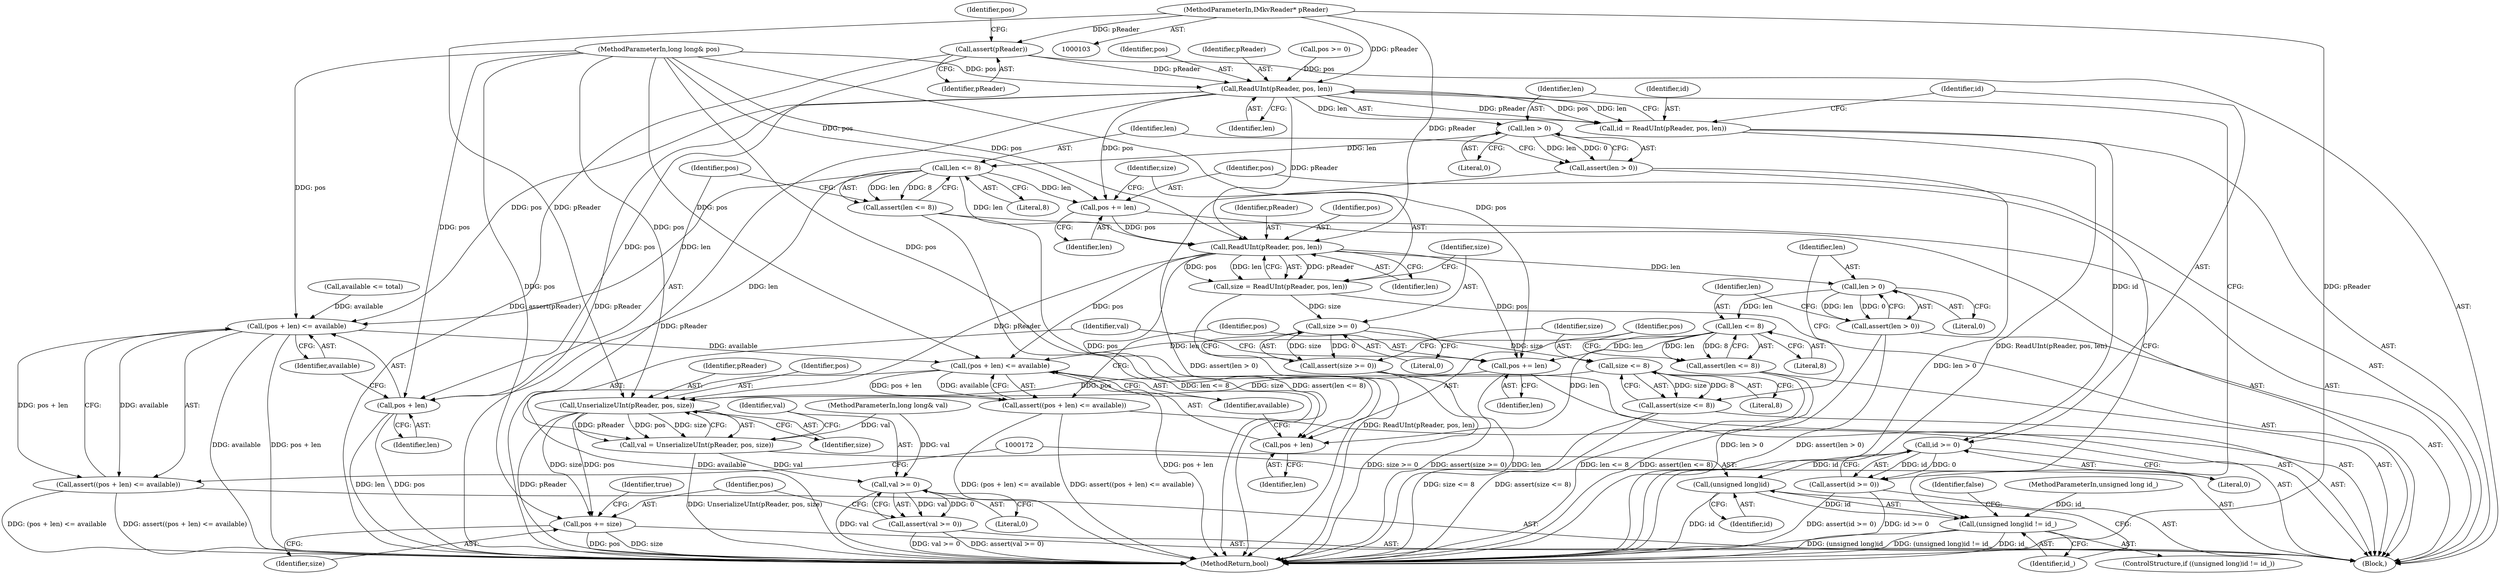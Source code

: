digraph "1_Android_04839626ed859623901ebd3a5fd483982186b59d_160@API" {
"1000109" [label="(Call,assert(pReader))"];
"1000104" [label="(MethodParameterIn,IMkvReader* pReader)"];
"1000147" [label="(Call,ReadUInt(pReader, pos, len))"];
"1000145" [label="(Call,id = ReadUInt(pReader, pos, len))"];
"1000152" [label="(Call,id >= 0)"];
"1000151" [label="(Call,assert(id >= 0))"];
"1000171" [label="(Call,(unsigned long)id)"];
"1000170" [label="(Call,(unsigned long)id != id_)"];
"1000156" [label="(Call,len > 0)"];
"1000155" [label="(Call,assert(len > 0))"];
"1000160" [label="(Call,len <= 8)"];
"1000159" [label="(Call,assert(len <= 8))"];
"1000164" [label="(Call,(pos + len) <= available)"];
"1000163" [label="(Call,assert((pos + len) <= available))"];
"1000204" [label="(Call,(pos + len) <= available)"];
"1000203" [label="(Call,assert((pos + len) <= available))"];
"1000165" [label="(Call,pos + len)"];
"1000177" [label="(Call,pos += len)"];
"1000183" [label="(Call,ReadUInt(pReader, pos, len))"];
"1000181" [label="(Call,size = ReadUInt(pReader, pos, len))"];
"1000188" [label="(Call,size >= 0)"];
"1000187" [label="(Call,assert(size >= 0))"];
"1000192" [label="(Call,size <= 8)"];
"1000191" [label="(Call,assert(size <= 8))"];
"1000214" [label="(Call,UnserializeUInt(pReader, pos, size))"];
"1000212" [label="(Call,val = UnserializeUInt(pReader, pos, size))"];
"1000219" [label="(Call,val >= 0)"];
"1000218" [label="(Call,assert(val >= 0))"];
"1000222" [label="(Call,pos += size)"];
"1000196" [label="(Call,len > 0)"];
"1000195" [label="(Call,assert(len > 0))"];
"1000200" [label="(Call,len <= 8)"];
"1000199" [label="(Call,assert(len <= 8))"];
"1000205" [label="(Call,pos + len)"];
"1000209" [label="(Call,pos += len)"];
"1000177" [label="(Call,pos += len)"];
"1000112" [label="(Call,pos >= 0)"];
"1000170" [label="(Call,(unsigned long)id != id_)"];
"1000200" [label="(Call,len <= 8)"];
"1000222" [label="(Call,pos += size)"];
"1000152" [label="(Call,id >= 0)"];
"1000147" [label="(Call,ReadUInt(pReader, pos, len))"];
"1000207" [label="(Identifier,len)"];
"1000108" [label="(Block,)"];
"1000210" [label="(Identifier,pos)"];
"1000171" [label="(Call,(unsigned long)id)"];
"1000178" [label="(Identifier,pos)"];
"1000199" [label="(Call,assert(len <= 8))"];
"1000212" [label="(Call,val = UnserializeUInt(pReader, pos, size))"];
"1000149" [label="(Identifier,pos)"];
"1000188" [label="(Call,size >= 0)"];
"1000157" [label="(Identifier,len)"];
"1000161" [label="(Identifier,len)"];
"1000134" [label="(Call,available <= total)"];
"1000146" [label="(Identifier,id)"];
"1000219" [label="(Call,val >= 0)"];
"1000176" [label="(Identifier,false)"];
"1000195" [label="(Call,assert(len > 0))"];
"1000179" [label="(Identifier,len)"];
"1000227" [label="(MethodReturn,bool)"];
"1000173" [label="(Identifier,id)"];
"1000107" [label="(MethodParameterIn,long long& val)"];
"1000205" [label="(Call,pos + len)"];
"1000203" [label="(Call,assert((pos + len) <= available))"];
"1000226" [label="(Identifier,true)"];
"1000190" [label="(Literal,0)"];
"1000162" [label="(Literal,8)"];
"1000202" [label="(Literal,8)"];
"1000216" [label="(Identifier,pos)"];
"1000184" [label="(Identifier,pReader)"];
"1000191" [label="(Call,assert(size <= 8))"];
"1000106" [label="(MethodParameterIn,unsigned long id_)"];
"1000183" [label="(Call,ReadUInt(pReader, pos, len))"];
"1000174" [label="(Identifier,id_)"];
"1000148" [label="(Identifier,pReader)"];
"1000192" [label="(Call,size <= 8)"];
"1000213" [label="(Identifier,val)"];
"1000158" [label="(Literal,0)"];
"1000198" [label="(Literal,0)"];
"1000208" [label="(Identifier,available)"];
"1000154" [label="(Literal,0)"];
"1000186" [label="(Identifier,len)"];
"1000109" [label="(Call,assert(pReader))"];
"1000110" [label="(Identifier,pReader)"];
"1000193" [label="(Identifier,size)"];
"1000215" [label="(Identifier,pReader)"];
"1000167" [label="(Identifier,len)"];
"1000153" [label="(Identifier,id)"];
"1000217" [label="(Identifier,size)"];
"1000185" [label="(Identifier,pos)"];
"1000155" [label="(Call,assert(len > 0))"];
"1000204" [label="(Call,(pos + len) <= available)"];
"1000220" [label="(Identifier,val)"];
"1000201" [label="(Identifier,len)"];
"1000189" [label="(Identifier,size)"];
"1000168" [label="(Identifier,available)"];
"1000182" [label="(Identifier,size)"];
"1000165" [label="(Call,pos + len)"];
"1000197" [label="(Identifier,len)"];
"1000164" [label="(Call,(pos + len) <= available)"];
"1000223" [label="(Identifier,pos)"];
"1000169" [label="(ControlStructure,if ((unsigned long)id != id_))"];
"1000113" [label="(Identifier,pos)"];
"1000145" [label="(Call,id = ReadUInt(pReader, pos, len))"];
"1000194" [label="(Literal,8)"];
"1000214" [label="(Call,UnserializeUInt(pReader, pos, size))"];
"1000166" [label="(Identifier,pos)"];
"1000218" [label="(Call,assert(val >= 0))"];
"1000206" [label="(Identifier,pos)"];
"1000160" [label="(Call,len <= 8)"];
"1000187" [label="(Call,assert(size >= 0))"];
"1000224" [label="(Identifier,size)"];
"1000221" [label="(Literal,0)"];
"1000209" [label="(Call,pos += len)"];
"1000151" [label="(Call,assert(id >= 0))"];
"1000181" [label="(Call,size = ReadUInt(pReader, pos, len))"];
"1000150" [label="(Identifier,len)"];
"1000105" [label="(MethodParameterIn,long long& pos)"];
"1000104" [label="(MethodParameterIn,IMkvReader* pReader)"];
"1000156" [label="(Call,len > 0)"];
"1000196" [label="(Call,len > 0)"];
"1000159" [label="(Call,assert(len <= 8))"];
"1000211" [label="(Identifier,len)"];
"1000163" [label="(Call,assert((pos + len) <= available))"];
"1000109" -> "1000108"  [label="AST: "];
"1000109" -> "1000110"  [label="CFG: "];
"1000110" -> "1000109"  [label="AST: "];
"1000113" -> "1000109"  [label="CFG: "];
"1000109" -> "1000227"  [label="DDG: pReader"];
"1000109" -> "1000227"  [label="DDG: assert(pReader)"];
"1000104" -> "1000109"  [label="DDG: pReader"];
"1000109" -> "1000147"  [label="DDG: pReader"];
"1000104" -> "1000103"  [label="AST: "];
"1000104" -> "1000227"  [label="DDG: pReader"];
"1000104" -> "1000147"  [label="DDG: pReader"];
"1000104" -> "1000183"  [label="DDG: pReader"];
"1000104" -> "1000214"  [label="DDG: pReader"];
"1000147" -> "1000145"  [label="AST: "];
"1000147" -> "1000150"  [label="CFG: "];
"1000148" -> "1000147"  [label="AST: "];
"1000149" -> "1000147"  [label="AST: "];
"1000150" -> "1000147"  [label="AST: "];
"1000145" -> "1000147"  [label="CFG: "];
"1000147" -> "1000227"  [label="DDG: pReader"];
"1000147" -> "1000145"  [label="DDG: pReader"];
"1000147" -> "1000145"  [label="DDG: pos"];
"1000147" -> "1000145"  [label="DDG: len"];
"1000112" -> "1000147"  [label="DDG: pos"];
"1000105" -> "1000147"  [label="DDG: pos"];
"1000147" -> "1000156"  [label="DDG: len"];
"1000147" -> "1000164"  [label="DDG: pos"];
"1000147" -> "1000165"  [label="DDG: pos"];
"1000147" -> "1000177"  [label="DDG: pos"];
"1000147" -> "1000183"  [label="DDG: pReader"];
"1000145" -> "1000108"  [label="AST: "];
"1000146" -> "1000145"  [label="AST: "];
"1000153" -> "1000145"  [label="CFG: "];
"1000145" -> "1000227"  [label="DDG: ReadUInt(pReader, pos, len)"];
"1000145" -> "1000152"  [label="DDG: id"];
"1000152" -> "1000151"  [label="AST: "];
"1000152" -> "1000154"  [label="CFG: "];
"1000153" -> "1000152"  [label="AST: "];
"1000154" -> "1000152"  [label="AST: "];
"1000151" -> "1000152"  [label="CFG: "];
"1000152" -> "1000151"  [label="DDG: id"];
"1000152" -> "1000151"  [label="DDG: 0"];
"1000152" -> "1000171"  [label="DDG: id"];
"1000151" -> "1000108"  [label="AST: "];
"1000157" -> "1000151"  [label="CFG: "];
"1000151" -> "1000227"  [label="DDG: assert(id >= 0)"];
"1000151" -> "1000227"  [label="DDG: id >= 0"];
"1000171" -> "1000170"  [label="AST: "];
"1000171" -> "1000173"  [label="CFG: "];
"1000172" -> "1000171"  [label="AST: "];
"1000173" -> "1000171"  [label="AST: "];
"1000174" -> "1000171"  [label="CFG: "];
"1000171" -> "1000227"  [label="DDG: id"];
"1000171" -> "1000170"  [label="DDG: id"];
"1000170" -> "1000169"  [label="AST: "];
"1000170" -> "1000174"  [label="CFG: "];
"1000174" -> "1000170"  [label="AST: "];
"1000176" -> "1000170"  [label="CFG: "];
"1000178" -> "1000170"  [label="CFG: "];
"1000170" -> "1000227"  [label="DDG: (unsigned long)id"];
"1000170" -> "1000227"  [label="DDG: (unsigned long)id != id_"];
"1000170" -> "1000227"  [label="DDG: id_"];
"1000106" -> "1000170"  [label="DDG: id_"];
"1000156" -> "1000155"  [label="AST: "];
"1000156" -> "1000158"  [label="CFG: "];
"1000157" -> "1000156"  [label="AST: "];
"1000158" -> "1000156"  [label="AST: "];
"1000155" -> "1000156"  [label="CFG: "];
"1000156" -> "1000155"  [label="DDG: len"];
"1000156" -> "1000155"  [label="DDG: 0"];
"1000156" -> "1000160"  [label="DDG: len"];
"1000155" -> "1000108"  [label="AST: "];
"1000161" -> "1000155"  [label="CFG: "];
"1000155" -> "1000227"  [label="DDG: assert(len > 0)"];
"1000155" -> "1000227"  [label="DDG: len > 0"];
"1000160" -> "1000159"  [label="AST: "];
"1000160" -> "1000162"  [label="CFG: "];
"1000161" -> "1000160"  [label="AST: "];
"1000162" -> "1000160"  [label="AST: "];
"1000159" -> "1000160"  [label="CFG: "];
"1000160" -> "1000159"  [label="DDG: len"];
"1000160" -> "1000159"  [label="DDG: 8"];
"1000160" -> "1000164"  [label="DDG: len"];
"1000160" -> "1000165"  [label="DDG: len"];
"1000160" -> "1000177"  [label="DDG: len"];
"1000160" -> "1000183"  [label="DDG: len"];
"1000159" -> "1000108"  [label="AST: "];
"1000166" -> "1000159"  [label="CFG: "];
"1000159" -> "1000227"  [label="DDG: assert(len <= 8)"];
"1000159" -> "1000227"  [label="DDG: len <= 8"];
"1000164" -> "1000163"  [label="AST: "];
"1000164" -> "1000168"  [label="CFG: "];
"1000165" -> "1000164"  [label="AST: "];
"1000168" -> "1000164"  [label="AST: "];
"1000163" -> "1000164"  [label="CFG: "];
"1000164" -> "1000227"  [label="DDG: available"];
"1000164" -> "1000227"  [label="DDG: pos + len"];
"1000164" -> "1000163"  [label="DDG: pos + len"];
"1000164" -> "1000163"  [label="DDG: available"];
"1000105" -> "1000164"  [label="DDG: pos"];
"1000134" -> "1000164"  [label="DDG: available"];
"1000164" -> "1000204"  [label="DDG: available"];
"1000163" -> "1000108"  [label="AST: "];
"1000172" -> "1000163"  [label="CFG: "];
"1000163" -> "1000227"  [label="DDG: (pos + len) <= available"];
"1000163" -> "1000227"  [label="DDG: assert((pos + len) <= available)"];
"1000204" -> "1000203"  [label="AST: "];
"1000204" -> "1000208"  [label="CFG: "];
"1000205" -> "1000204"  [label="AST: "];
"1000208" -> "1000204"  [label="AST: "];
"1000203" -> "1000204"  [label="CFG: "];
"1000204" -> "1000227"  [label="DDG: pos + len"];
"1000204" -> "1000227"  [label="DDG: available"];
"1000204" -> "1000203"  [label="DDG: pos + len"];
"1000204" -> "1000203"  [label="DDG: available"];
"1000183" -> "1000204"  [label="DDG: pos"];
"1000105" -> "1000204"  [label="DDG: pos"];
"1000200" -> "1000204"  [label="DDG: len"];
"1000203" -> "1000108"  [label="AST: "];
"1000210" -> "1000203"  [label="CFG: "];
"1000203" -> "1000227"  [label="DDG: assert((pos + len) <= available)"];
"1000203" -> "1000227"  [label="DDG: (pos + len) <= available"];
"1000165" -> "1000167"  [label="CFG: "];
"1000166" -> "1000165"  [label="AST: "];
"1000167" -> "1000165"  [label="AST: "];
"1000168" -> "1000165"  [label="CFG: "];
"1000165" -> "1000227"  [label="DDG: pos"];
"1000165" -> "1000227"  [label="DDG: len"];
"1000105" -> "1000165"  [label="DDG: pos"];
"1000177" -> "1000108"  [label="AST: "];
"1000177" -> "1000179"  [label="CFG: "];
"1000178" -> "1000177"  [label="AST: "];
"1000179" -> "1000177"  [label="AST: "];
"1000182" -> "1000177"  [label="CFG: "];
"1000105" -> "1000177"  [label="DDG: pos"];
"1000177" -> "1000183"  [label="DDG: pos"];
"1000183" -> "1000181"  [label="AST: "];
"1000183" -> "1000186"  [label="CFG: "];
"1000184" -> "1000183"  [label="AST: "];
"1000185" -> "1000183"  [label="AST: "];
"1000186" -> "1000183"  [label="AST: "];
"1000181" -> "1000183"  [label="CFG: "];
"1000183" -> "1000181"  [label="DDG: pReader"];
"1000183" -> "1000181"  [label="DDG: pos"];
"1000183" -> "1000181"  [label="DDG: len"];
"1000105" -> "1000183"  [label="DDG: pos"];
"1000183" -> "1000196"  [label="DDG: len"];
"1000183" -> "1000205"  [label="DDG: pos"];
"1000183" -> "1000209"  [label="DDG: pos"];
"1000183" -> "1000214"  [label="DDG: pReader"];
"1000181" -> "1000108"  [label="AST: "];
"1000182" -> "1000181"  [label="AST: "];
"1000189" -> "1000181"  [label="CFG: "];
"1000181" -> "1000227"  [label="DDG: ReadUInt(pReader, pos, len)"];
"1000181" -> "1000188"  [label="DDG: size"];
"1000188" -> "1000187"  [label="AST: "];
"1000188" -> "1000190"  [label="CFG: "];
"1000189" -> "1000188"  [label="AST: "];
"1000190" -> "1000188"  [label="AST: "];
"1000187" -> "1000188"  [label="CFG: "];
"1000188" -> "1000187"  [label="DDG: size"];
"1000188" -> "1000187"  [label="DDG: 0"];
"1000188" -> "1000192"  [label="DDG: size"];
"1000187" -> "1000108"  [label="AST: "];
"1000193" -> "1000187"  [label="CFG: "];
"1000187" -> "1000227"  [label="DDG: assert(size >= 0)"];
"1000187" -> "1000227"  [label="DDG: size >= 0"];
"1000192" -> "1000191"  [label="AST: "];
"1000192" -> "1000194"  [label="CFG: "];
"1000193" -> "1000192"  [label="AST: "];
"1000194" -> "1000192"  [label="AST: "];
"1000191" -> "1000192"  [label="CFG: "];
"1000192" -> "1000191"  [label="DDG: size"];
"1000192" -> "1000191"  [label="DDG: 8"];
"1000192" -> "1000214"  [label="DDG: size"];
"1000191" -> "1000108"  [label="AST: "];
"1000197" -> "1000191"  [label="CFG: "];
"1000191" -> "1000227"  [label="DDG: assert(size <= 8)"];
"1000191" -> "1000227"  [label="DDG: size <= 8"];
"1000214" -> "1000212"  [label="AST: "];
"1000214" -> "1000217"  [label="CFG: "];
"1000215" -> "1000214"  [label="AST: "];
"1000216" -> "1000214"  [label="AST: "];
"1000217" -> "1000214"  [label="AST: "];
"1000212" -> "1000214"  [label="CFG: "];
"1000214" -> "1000227"  [label="DDG: pReader"];
"1000214" -> "1000212"  [label="DDG: pReader"];
"1000214" -> "1000212"  [label="DDG: pos"];
"1000214" -> "1000212"  [label="DDG: size"];
"1000209" -> "1000214"  [label="DDG: pos"];
"1000105" -> "1000214"  [label="DDG: pos"];
"1000214" -> "1000222"  [label="DDG: size"];
"1000214" -> "1000222"  [label="DDG: pos"];
"1000212" -> "1000108"  [label="AST: "];
"1000213" -> "1000212"  [label="AST: "];
"1000220" -> "1000212"  [label="CFG: "];
"1000212" -> "1000227"  [label="DDG: UnserializeUInt(pReader, pos, size)"];
"1000107" -> "1000212"  [label="DDG: val"];
"1000212" -> "1000219"  [label="DDG: val"];
"1000219" -> "1000218"  [label="AST: "];
"1000219" -> "1000221"  [label="CFG: "];
"1000220" -> "1000219"  [label="AST: "];
"1000221" -> "1000219"  [label="AST: "];
"1000218" -> "1000219"  [label="CFG: "];
"1000219" -> "1000227"  [label="DDG: val"];
"1000219" -> "1000218"  [label="DDG: val"];
"1000219" -> "1000218"  [label="DDG: 0"];
"1000107" -> "1000219"  [label="DDG: val"];
"1000218" -> "1000108"  [label="AST: "];
"1000223" -> "1000218"  [label="CFG: "];
"1000218" -> "1000227"  [label="DDG: val >= 0"];
"1000218" -> "1000227"  [label="DDG: assert(val >= 0)"];
"1000222" -> "1000108"  [label="AST: "];
"1000222" -> "1000224"  [label="CFG: "];
"1000223" -> "1000222"  [label="AST: "];
"1000224" -> "1000222"  [label="AST: "];
"1000226" -> "1000222"  [label="CFG: "];
"1000222" -> "1000227"  [label="DDG: pos"];
"1000222" -> "1000227"  [label="DDG: size"];
"1000105" -> "1000222"  [label="DDG: pos"];
"1000196" -> "1000195"  [label="AST: "];
"1000196" -> "1000198"  [label="CFG: "];
"1000197" -> "1000196"  [label="AST: "];
"1000198" -> "1000196"  [label="AST: "];
"1000195" -> "1000196"  [label="CFG: "];
"1000196" -> "1000195"  [label="DDG: len"];
"1000196" -> "1000195"  [label="DDG: 0"];
"1000196" -> "1000200"  [label="DDG: len"];
"1000195" -> "1000108"  [label="AST: "];
"1000201" -> "1000195"  [label="CFG: "];
"1000195" -> "1000227"  [label="DDG: assert(len > 0)"];
"1000195" -> "1000227"  [label="DDG: len > 0"];
"1000200" -> "1000199"  [label="AST: "];
"1000200" -> "1000202"  [label="CFG: "];
"1000201" -> "1000200"  [label="AST: "];
"1000202" -> "1000200"  [label="AST: "];
"1000199" -> "1000200"  [label="CFG: "];
"1000200" -> "1000199"  [label="DDG: len"];
"1000200" -> "1000199"  [label="DDG: 8"];
"1000200" -> "1000205"  [label="DDG: len"];
"1000200" -> "1000209"  [label="DDG: len"];
"1000199" -> "1000108"  [label="AST: "];
"1000206" -> "1000199"  [label="CFG: "];
"1000199" -> "1000227"  [label="DDG: len <= 8"];
"1000199" -> "1000227"  [label="DDG: assert(len <= 8)"];
"1000205" -> "1000207"  [label="CFG: "];
"1000206" -> "1000205"  [label="AST: "];
"1000207" -> "1000205"  [label="AST: "];
"1000208" -> "1000205"  [label="CFG: "];
"1000105" -> "1000205"  [label="DDG: pos"];
"1000209" -> "1000108"  [label="AST: "];
"1000209" -> "1000211"  [label="CFG: "];
"1000210" -> "1000209"  [label="AST: "];
"1000211" -> "1000209"  [label="AST: "];
"1000213" -> "1000209"  [label="CFG: "];
"1000209" -> "1000227"  [label="DDG: len"];
"1000105" -> "1000209"  [label="DDG: pos"];
}
